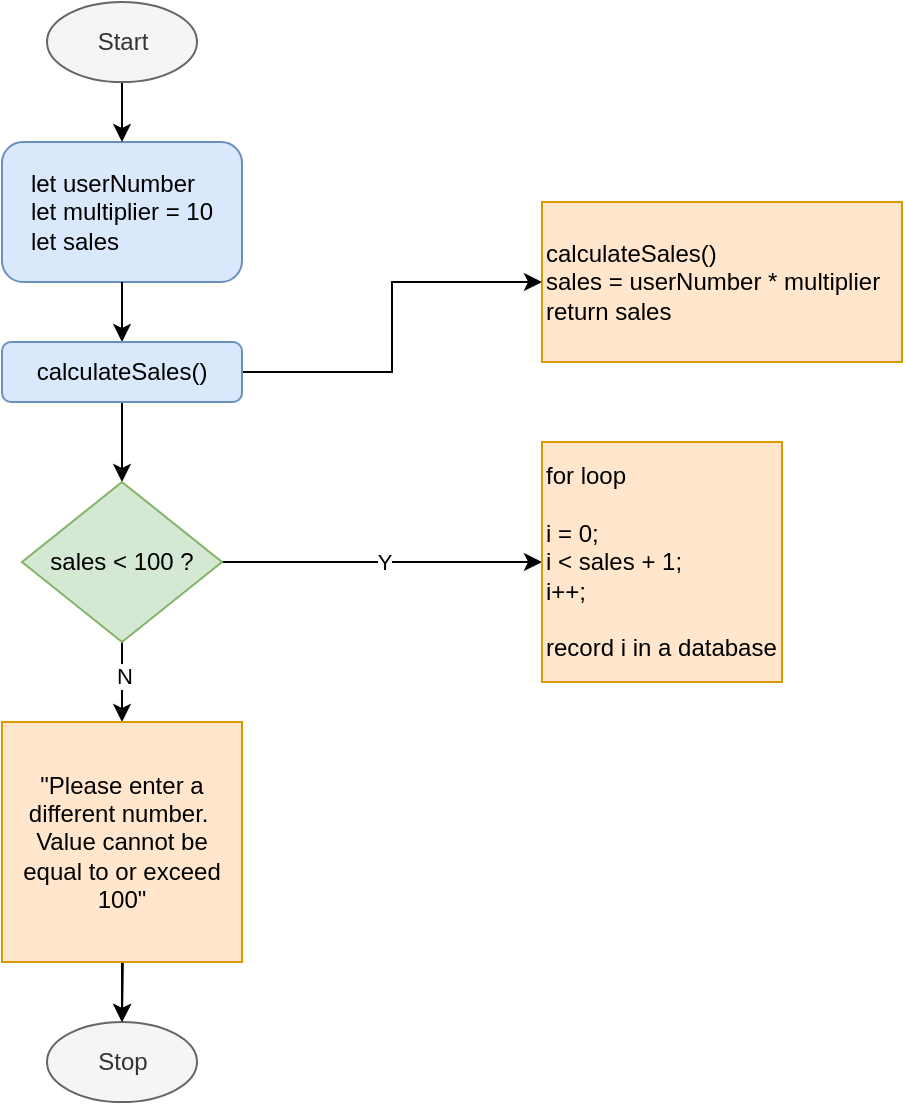 <mxfile version="22.0.8" type="github">
  <diagram name="Page-1" id="tqgfeVM1O2vKrs5Hlw1u">
    <mxGraphModel dx="1003" dy="435" grid="1" gridSize="10" guides="1" tooltips="1" connect="1" arrows="1" fold="1" page="1" pageScale="1" pageWidth="850" pageHeight="1100" math="0" shadow="0">
      <root>
        <mxCell id="0" />
        <mxCell id="1" parent="0" />
        <mxCell id="hs-JPk0-D5q9SEnRzBzN-1" style="edgeStyle=orthogonalEdgeStyle;rounded=0;orthogonalLoop=1;jettySize=auto;html=1;exitX=0.5;exitY=1;exitDx=0;exitDy=0;entryX=0.5;entryY=0;entryDx=0;entryDy=0;" edge="1" parent="1" source="hs-JPk0-D5q9SEnRzBzN-18" target="hs-JPk0-D5q9SEnRzBzN-7">
          <mxGeometry relative="1" as="geometry" />
        </mxCell>
        <mxCell id="hs-JPk0-D5q9SEnRzBzN-2" value="&lt;div style=&quot;text-align: left;&quot;&gt;&lt;span style=&quot;background-color: initial;&quot;&gt;let userNumber&lt;/span&gt;&lt;/div&gt;&lt;div style=&quot;text-align: left;&quot;&gt;&lt;span style=&quot;background-color: initial;&quot;&gt;let multiplier = 10&lt;/span&gt;&lt;/div&gt;&lt;div style=&quot;text-align: left;&quot;&gt;&lt;span style=&quot;background-color: initial;&quot;&gt;let sales&lt;/span&gt;&lt;/div&gt;" style="rounded=1;whiteSpace=wrap;html=1;fontSize=12;glass=0;strokeWidth=1;shadow=0;fillColor=#dae8fc;strokeColor=#6c8ebf;" vertex="1" parent="1">
          <mxGeometry x="180" y="130" width="120" height="70" as="geometry" />
        </mxCell>
        <mxCell id="hs-JPk0-D5q9SEnRzBzN-3" style="edgeStyle=orthogonalEdgeStyle;rounded=0;orthogonalLoop=1;jettySize=auto;html=1;exitX=0.5;exitY=1;exitDx=0;exitDy=0;entryX=0.5;entryY=0;entryDx=0;entryDy=0;" edge="1" parent="1" source="hs-JPk0-D5q9SEnRzBzN-7">
          <mxGeometry relative="1" as="geometry">
            <mxPoint x="240" y="420" as="targetPoint" />
          </mxGeometry>
        </mxCell>
        <mxCell id="hs-JPk0-D5q9SEnRzBzN-4" value="N" style="edgeLabel;html=1;align=center;verticalAlign=middle;resizable=0;points=[];" vertex="1" connectable="0" parent="hs-JPk0-D5q9SEnRzBzN-3">
          <mxGeometry x="-0.15" y="1" relative="1" as="geometry">
            <mxPoint as="offset" />
          </mxGeometry>
        </mxCell>
        <mxCell id="hs-JPk0-D5q9SEnRzBzN-5" style="edgeStyle=orthogonalEdgeStyle;rounded=0;orthogonalLoop=1;jettySize=auto;html=1;exitX=1;exitY=0.5;exitDx=0;exitDy=0;entryX=0;entryY=0.5;entryDx=0;entryDy=0;" edge="1" parent="1" source="hs-JPk0-D5q9SEnRzBzN-7" target="hs-JPk0-D5q9SEnRzBzN-9">
          <mxGeometry relative="1" as="geometry" />
        </mxCell>
        <mxCell id="hs-JPk0-D5q9SEnRzBzN-6" value="Y" style="edgeLabel;html=1;align=center;verticalAlign=middle;resizable=0;points=[];" vertex="1" connectable="0" parent="hs-JPk0-D5q9SEnRzBzN-5">
          <mxGeometry x="0.013" relative="1" as="geometry">
            <mxPoint as="offset" />
          </mxGeometry>
        </mxCell>
        <mxCell id="hs-JPk0-D5q9SEnRzBzN-7" value="sales &amp;lt; 100 ?" style="rhombus;whiteSpace=wrap;html=1;shadow=0;fontFamily=Helvetica;fontSize=12;align=center;strokeWidth=1;spacing=6;spacingTop=0;fillColor=#d5e8d4;strokeColor=#82b366;" vertex="1" parent="1">
          <mxGeometry x="190" y="300" width="100" height="80" as="geometry" />
        </mxCell>
        <mxCell id="hs-JPk0-D5q9SEnRzBzN-9" value="for loop&lt;br&gt;&lt;br&gt;i = 0;&lt;br&gt;i &amp;lt; sales + 1;&lt;br&gt;i++;&lt;br&gt;&lt;br&gt;record i in a database" style="rounded=0;whiteSpace=wrap;html=1;fontSize=12;glass=0;strokeWidth=1;shadow=0;fillColor=#ffe6cc;strokeColor=#d79b00;align=left;" vertex="1" parent="1">
          <mxGeometry x="450" y="280" width="120" height="120" as="geometry" />
        </mxCell>
        <mxCell id="hs-JPk0-D5q9SEnRzBzN-10" style="edgeStyle=orthogonalEdgeStyle;rounded=0;orthogonalLoop=1;jettySize=auto;html=1;exitX=0.5;exitY=1;exitDx=0;exitDy=0;entryX=0.5;entryY=0;entryDx=0;entryDy=0;" edge="1" parent="1" target="hs-JPk0-D5q9SEnRzBzN-11">
          <mxGeometry relative="1" as="geometry">
            <mxPoint x="240" y="500" as="sourcePoint" />
          </mxGeometry>
        </mxCell>
        <mxCell id="hs-JPk0-D5q9SEnRzBzN-11" value="Stop" style="ellipse;whiteSpace=wrap;html=1;fillColor=#f5f5f5;fontColor=#333333;strokeColor=#666666;" vertex="1" parent="1">
          <mxGeometry x="202.5" y="570" width="75" height="40" as="geometry" />
        </mxCell>
        <mxCell id="hs-JPk0-D5q9SEnRzBzN-12" style="edgeStyle=orthogonalEdgeStyle;rounded=0;orthogonalLoop=1;jettySize=auto;html=1;exitX=0.5;exitY=1;exitDx=0;exitDy=0;entryX=0.5;entryY=0;entryDx=0;entryDy=0;" edge="1" parent="1" source="hs-JPk0-D5q9SEnRzBzN-13" target="hs-JPk0-D5q9SEnRzBzN-2">
          <mxGeometry relative="1" as="geometry" />
        </mxCell>
        <mxCell id="hs-JPk0-D5q9SEnRzBzN-13" value="Start" style="ellipse;whiteSpace=wrap;html=1;fillColor=#f5f5f5;fontColor=#333333;strokeColor=#666666;" vertex="1" parent="1">
          <mxGeometry x="202.5" y="60" width="75" height="40" as="geometry" />
        </mxCell>
        <mxCell id="hs-JPk0-D5q9SEnRzBzN-14" style="edgeStyle=orthogonalEdgeStyle;rounded=0;orthogonalLoop=1;jettySize=auto;html=1;exitX=0.5;exitY=1;exitDx=0;exitDy=0;entryX=0.5;entryY=0;entryDx=0;entryDy=0;" edge="1" parent="1" source="hs-JPk0-D5q9SEnRzBzN-15" target="hs-JPk0-D5q9SEnRzBzN-11">
          <mxGeometry relative="1" as="geometry" />
        </mxCell>
        <mxCell id="hs-JPk0-D5q9SEnRzBzN-15" value="&quot;Please enter a different number.&amp;nbsp; Value cannot be equal to or exceed 100&quot;" style="rounded=0;whiteSpace=wrap;html=1;fontSize=12;glass=0;strokeWidth=1;shadow=0;fillColor=#ffe6cc;strokeColor=#d79b00;" vertex="1" parent="1">
          <mxGeometry x="180" y="420" width="120" height="120" as="geometry" />
        </mxCell>
        <mxCell id="hs-JPk0-D5q9SEnRzBzN-16" value="calculateSales()&lt;br&gt;sales = userNumber * multiplier&lt;br&gt;return sales" style="rounded=0;whiteSpace=wrap;html=1;fontSize=12;glass=0;strokeWidth=1;shadow=0;fillColor=#ffe6cc;strokeColor=#d79b00;align=left;" vertex="1" parent="1">
          <mxGeometry x="450" y="160" width="180" height="80" as="geometry" />
        </mxCell>
        <mxCell id="hs-JPk0-D5q9SEnRzBzN-19" value="" style="edgeStyle=orthogonalEdgeStyle;rounded=0;orthogonalLoop=1;jettySize=auto;html=1;exitX=0.5;exitY=1;exitDx=0;exitDy=0;entryX=0.5;entryY=0;entryDx=0;entryDy=0;" edge="1" parent="1" source="hs-JPk0-D5q9SEnRzBzN-2" target="hs-JPk0-D5q9SEnRzBzN-18">
          <mxGeometry relative="1" as="geometry">
            <mxPoint x="240" y="200" as="sourcePoint" />
            <mxPoint x="240" y="300" as="targetPoint" />
          </mxGeometry>
        </mxCell>
        <mxCell id="hs-JPk0-D5q9SEnRzBzN-21" style="edgeStyle=orthogonalEdgeStyle;rounded=0;orthogonalLoop=1;jettySize=auto;html=1;exitX=1;exitY=0.5;exitDx=0;exitDy=0;entryX=0;entryY=0.5;entryDx=0;entryDy=0;" edge="1" parent="1" source="hs-JPk0-D5q9SEnRzBzN-18" target="hs-JPk0-D5q9SEnRzBzN-16">
          <mxGeometry relative="1" as="geometry" />
        </mxCell>
        <mxCell id="hs-JPk0-D5q9SEnRzBzN-18" value="&lt;div style=&quot;text-align: left;&quot;&gt;calculateSales()&lt;/div&gt;" style="rounded=1;whiteSpace=wrap;html=1;fontSize=12;glass=0;strokeWidth=1;shadow=0;fillColor=#dae8fc;strokeColor=#6c8ebf;" vertex="1" parent="1">
          <mxGeometry x="180" y="230" width="120" height="30" as="geometry" />
        </mxCell>
      </root>
    </mxGraphModel>
  </diagram>
</mxfile>
